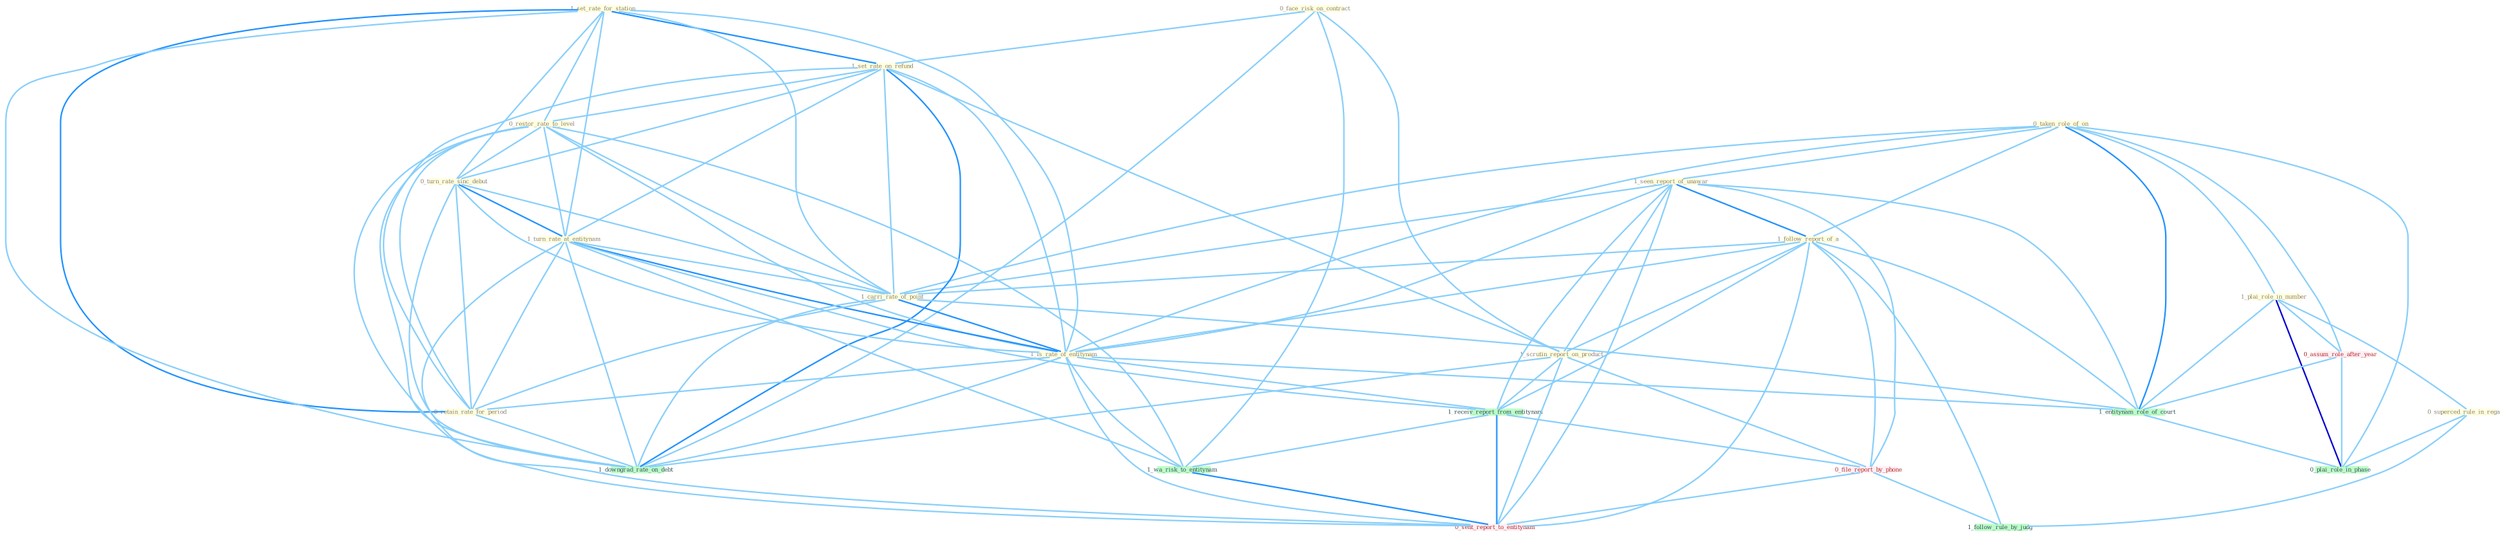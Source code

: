 Graph G{ 
    node
    [shape=polygon,style=filled,width=.5,height=.06,color="#BDFCC9",fixedsize=true,fontsize=4,
    fontcolor="#2f4f4f"];
    {node
    [color="#ffffe0", fontcolor="#8b7d6b"] "1_set_rate_for_station " "0_taken_role_of_on " "0_face_risk_on_contract " "1_seen_report_of_unawar " "1_follow_report_of_a " "1_set_rate_on_refund " "1_scrutin_report_on_product " "1_plai_role_in_number " "0_restor_rate_to_level " "0_turn_rate_sinc_debut " "1_turn_rate_at_entitynam " "1_carri_rate_of_point " "0_superced_rule_in_regard " "1_is_rate_of_entitynam " "0_retain_rate_for_period "}
{node [color="#fff0f5", fontcolor="#b22222"] "0_assum_role_after_year " "0_file_report_by_phone " "0_sent_report_to_entitynam "}
edge [color="#B0E2FF"];

	"1_set_rate_for_station " -- "1_set_rate_on_refund " [w="2", color="#1e90ff" , len=0.8];
	"1_set_rate_for_station " -- "0_restor_rate_to_level " [w="1", color="#87cefa" ];
	"1_set_rate_for_station " -- "0_turn_rate_sinc_debut " [w="1", color="#87cefa" ];
	"1_set_rate_for_station " -- "1_turn_rate_at_entitynam " [w="1", color="#87cefa" ];
	"1_set_rate_for_station " -- "1_carri_rate_of_point " [w="1", color="#87cefa" ];
	"1_set_rate_for_station " -- "1_is_rate_of_entitynam " [w="1", color="#87cefa" ];
	"1_set_rate_for_station " -- "0_retain_rate_for_period " [w="2", color="#1e90ff" , len=0.8];
	"1_set_rate_for_station " -- "1_downgrad_rate_on_debt " [w="1", color="#87cefa" ];
	"0_taken_role_of_on " -- "1_seen_report_of_unawar " [w="1", color="#87cefa" ];
	"0_taken_role_of_on " -- "1_follow_report_of_a " [w="1", color="#87cefa" ];
	"0_taken_role_of_on " -- "1_plai_role_in_number " [w="1", color="#87cefa" ];
	"0_taken_role_of_on " -- "1_carri_rate_of_point " [w="1", color="#87cefa" ];
	"0_taken_role_of_on " -- "1_is_rate_of_entitynam " [w="1", color="#87cefa" ];
	"0_taken_role_of_on " -- "0_assum_role_after_year " [w="1", color="#87cefa" ];
	"0_taken_role_of_on " -- "1_entitynam_role_of_court " [w="2", color="#1e90ff" , len=0.8];
	"0_taken_role_of_on " -- "0_plai_role_in_phase " [w="1", color="#87cefa" ];
	"0_face_risk_on_contract " -- "1_set_rate_on_refund " [w="1", color="#87cefa" ];
	"0_face_risk_on_contract " -- "1_scrutin_report_on_product " [w="1", color="#87cefa" ];
	"0_face_risk_on_contract " -- "1_downgrad_rate_on_debt " [w="1", color="#87cefa" ];
	"0_face_risk_on_contract " -- "1_wa_risk_to_entitynam " [w="1", color="#87cefa" ];
	"1_seen_report_of_unawar " -- "1_follow_report_of_a " [w="2", color="#1e90ff" , len=0.8];
	"1_seen_report_of_unawar " -- "1_scrutin_report_on_product " [w="1", color="#87cefa" ];
	"1_seen_report_of_unawar " -- "1_carri_rate_of_point " [w="1", color="#87cefa" ];
	"1_seen_report_of_unawar " -- "1_is_rate_of_entitynam " [w="1", color="#87cefa" ];
	"1_seen_report_of_unawar " -- "1_receiv_report_from_entitynam " [w="1", color="#87cefa" ];
	"1_seen_report_of_unawar " -- "1_entitynam_role_of_court " [w="1", color="#87cefa" ];
	"1_seen_report_of_unawar " -- "0_file_report_by_phone " [w="1", color="#87cefa" ];
	"1_seen_report_of_unawar " -- "0_sent_report_to_entitynam " [w="1", color="#87cefa" ];
	"1_follow_report_of_a " -- "1_scrutin_report_on_product " [w="1", color="#87cefa" ];
	"1_follow_report_of_a " -- "1_carri_rate_of_point " [w="1", color="#87cefa" ];
	"1_follow_report_of_a " -- "1_is_rate_of_entitynam " [w="1", color="#87cefa" ];
	"1_follow_report_of_a " -- "1_receiv_report_from_entitynam " [w="1", color="#87cefa" ];
	"1_follow_report_of_a " -- "1_entitynam_role_of_court " [w="1", color="#87cefa" ];
	"1_follow_report_of_a " -- "0_file_report_by_phone " [w="1", color="#87cefa" ];
	"1_follow_report_of_a " -- "1_follow_rule_by_judg " [w="1", color="#87cefa" ];
	"1_follow_report_of_a " -- "0_sent_report_to_entitynam " [w="1", color="#87cefa" ];
	"1_set_rate_on_refund " -- "1_scrutin_report_on_product " [w="1", color="#87cefa" ];
	"1_set_rate_on_refund " -- "0_restor_rate_to_level " [w="1", color="#87cefa" ];
	"1_set_rate_on_refund " -- "0_turn_rate_sinc_debut " [w="1", color="#87cefa" ];
	"1_set_rate_on_refund " -- "1_turn_rate_at_entitynam " [w="1", color="#87cefa" ];
	"1_set_rate_on_refund " -- "1_carri_rate_of_point " [w="1", color="#87cefa" ];
	"1_set_rate_on_refund " -- "1_is_rate_of_entitynam " [w="1", color="#87cefa" ];
	"1_set_rate_on_refund " -- "0_retain_rate_for_period " [w="1", color="#87cefa" ];
	"1_set_rate_on_refund " -- "1_downgrad_rate_on_debt " [w="2", color="#1e90ff" , len=0.8];
	"1_scrutin_report_on_product " -- "1_receiv_report_from_entitynam " [w="1", color="#87cefa" ];
	"1_scrutin_report_on_product " -- "0_file_report_by_phone " [w="1", color="#87cefa" ];
	"1_scrutin_report_on_product " -- "1_downgrad_rate_on_debt " [w="1", color="#87cefa" ];
	"1_scrutin_report_on_product " -- "0_sent_report_to_entitynam " [w="1", color="#87cefa" ];
	"1_plai_role_in_number " -- "0_superced_rule_in_regard " [w="1", color="#87cefa" ];
	"1_plai_role_in_number " -- "0_assum_role_after_year " [w="1", color="#87cefa" ];
	"1_plai_role_in_number " -- "1_entitynam_role_of_court " [w="1", color="#87cefa" ];
	"1_plai_role_in_number " -- "0_plai_role_in_phase " [w="3", color="#0000cd" , len=0.6];
	"0_restor_rate_to_level " -- "0_turn_rate_sinc_debut " [w="1", color="#87cefa" ];
	"0_restor_rate_to_level " -- "1_turn_rate_at_entitynam " [w="1", color="#87cefa" ];
	"0_restor_rate_to_level " -- "1_carri_rate_of_point " [w="1", color="#87cefa" ];
	"0_restor_rate_to_level " -- "1_is_rate_of_entitynam " [w="1", color="#87cefa" ];
	"0_restor_rate_to_level " -- "0_retain_rate_for_period " [w="1", color="#87cefa" ];
	"0_restor_rate_to_level " -- "1_downgrad_rate_on_debt " [w="1", color="#87cefa" ];
	"0_restor_rate_to_level " -- "1_wa_risk_to_entitynam " [w="1", color="#87cefa" ];
	"0_restor_rate_to_level " -- "0_sent_report_to_entitynam " [w="1", color="#87cefa" ];
	"0_turn_rate_sinc_debut " -- "1_turn_rate_at_entitynam " [w="2", color="#1e90ff" , len=0.8];
	"0_turn_rate_sinc_debut " -- "1_carri_rate_of_point " [w="1", color="#87cefa" ];
	"0_turn_rate_sinc_debut " -- "1_is_rate_of_entitynam " [w="1", color="#87cefa" ];
	"0_turn_rate_sinc_debut " -- "0_retain_rate_for_period " [w="1", color="#87cefa" ];
	"0_turn_rate_sinc_debut " -- "1_downgrad_rate_on_debt " [w="1", color="#87cefa" ];
	"1_turn_rate_at_entitynam " -- "1_carri_rate_of_point " [w="1", color="#87cefa" ];
	"1_turn_rate_at_entitynam " -- "1_is_rate_of_entitynam " [w="2", color="#1e90ff" , len=0.8];
	"1_turn_rate_at_entitynam " -- "0_retain_rate_for_period " [w="1", color="#87cefa" ];
	"1_turn_rate_at_entitynam " -- "1_receiv_report_from_entitynam " [w="1", color="#87cefa" ];
	"1_turn_rate_at_entitynam " -- "1_downgrad_rate_on_debt " [w="1", color="#87cefa" ];
	"1_turn_rate_at_entitynam " -- "1_wa_risk_to_entitynam " [w="1", color="#87cefa" ];
	"1_turn_rate_at_entitynam " -- "0_sent_report_to_entitynam " [w="1", color="#87cefa" ];
	"1_carri_rate_of_point " -- "1_is_rate_of_entitynam " [w="2", color="#1e90ff" , len=0.8];
	"1_carri_rate_of_point " -- "0_retain_rate_for_period " [w="1", color="#87cefa" ];
	"1_carri_rate_of_point " -- "1_entitynam_role_of_court " [w="1", color="#87cefa" ];
	"1_carri_rate_of_point " -- "1_downgrad_rate_on_debt " [w="1", color="#87cefa" ];
	"0_superced_rule_in_regard " -- "1_follow_rule_by_judg " [w="1", color="#87cefa" ];
	"0_superced_rule_in_regard " -- "0_plai_role_in_phase " [w="1", color="#87cefa" ];
	"1_is_rate_of_entitynam " -- "0_retain_rate_for_period " [w="1", color="#87cefa" ];
	"1_is_rate_of_entitynam " -- "1_receiv_report_from_entitynam " [w="1", color="#87cefa" ];
	"1_is_rate_of_entitynam " -- "1_entitynam_role_of_court " [w="1", color="#87cefa" ];
	"1_is_rate_of_entitynam " -- "1_downgrad_rate_on_debt " [w="1", color="#87cefa" ];
	"1_is_rate_of_entitynam " -- "1_wa_risk_to_entitynam " [w="1", color="#87cefa" ];
	"1_is_rate_of_entitynam " -- "0_sent_report_to_entitynam " [w="1", color="#87cefa" ];
	"0_retain_rate_for_period " -- "1_downgrad_rate_on_debt " [w="1", color="#87cefa" ];
	"1_receiv_report_from_entitynam " -- "0_file_report_by_phone " [w="1", color="#87cefa" ];
	"1_receiv_report_from_entitynam " -- "1_wa_risk_to_entitynam " [w="1", color="#87cefa" ];
	"1_receiv_report_from_entitynam " -- "0_sent_report_to_entitynam " [w="2", color="#1e90ff" , len=0.8];
	"0_assum_role_after_year " -- "1_entitynam_role_of_court " [w="1", color="#87cefa" ];
	"0_assum_role_after_year " -- "0_plai_role_in_phase " [w="1", color="#87cefa" ];
	"1_entitynam_role_of_court " -- "0_plai_role_in_phase " [w="1", color="#87cefa" ];
	"0_file_report_by_phone " -- "1_follow_rule_by_judg " [w="1", color="#87cefa" ];
	"0_file_report_by_phone " -- "0_sent_report_to_entitynam " [w="1", color="#87cefa" ];
	"1_wa_risk_to_entitynam " -- "0_sent_report_to_entitynam " [w="2", color="#1e90ff" , len=0.8];
}